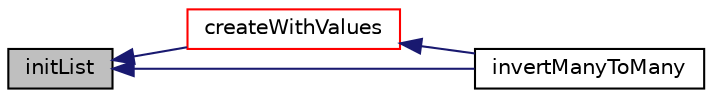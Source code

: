 digraph "initList"
{
  bgcolor="transparent";
  edge [fontname="Helvetica",fontsize="10",labelfontname="Helvetica",labelfontsize="10"];
  node [fontname="Helvetica",fontsize="10",shape=record];
  rankdir="LR";
  Node15571 [label="initList",height=0.2,width=0.4,color="black", fillcolor="grey75", style="filled", fontcolor="black"];
  Node15571 -> Node15572 [dir="back",color="midnightblue",fontsize="10",style="solid",fontname="Helvetica"];
  Node15572 [label="createWithValues",height=0.2,width=0.4,color="red",URL="$a21851.html#aeeca6143ff7b77311c502e416937caf1",tooltip="Opposite of findIndices: set values at indices to given value. "];
  Node15572 -> Node15573 [dir="back",color="midnightblue",fontsize="10",style="solid",fontname="Helvetica"];
  Node15573 [label="invertManyToMany",height=0.2,width=0.4,color="black",URL="$a21851.html#a60361d3b41d646c75759253d819ea911"];
  Node15571 -> Node15573 [dir="back",color="midnightblue",fontsize="10",style="solid",fontname="Helvetica"];
}
